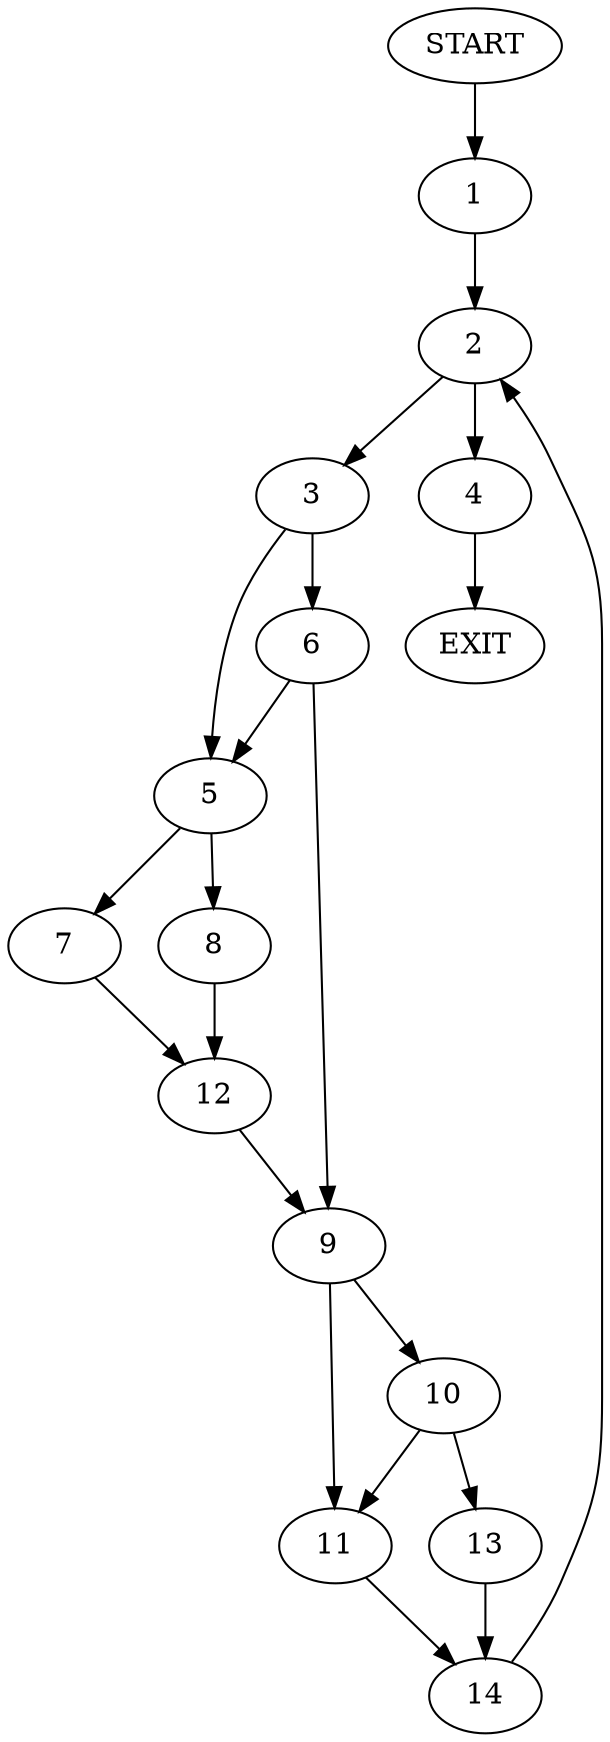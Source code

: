 digraph {
0 [label="START"]
15 [label="EXIT"]
0 -> 1
1 -> 2
2 -> 3
2 -> 4
4 -> 15
3 -> 5
3 -> 6
5 -> 7
5 -> 8
6 -> 9
6 -> 5
9 -> 10
9 -> 11
7 -> 12
8 -> 12
12 -> 9
10 -> 11
10 -> 13
11 -> 14
13 -> 14
14 -> 2
}
